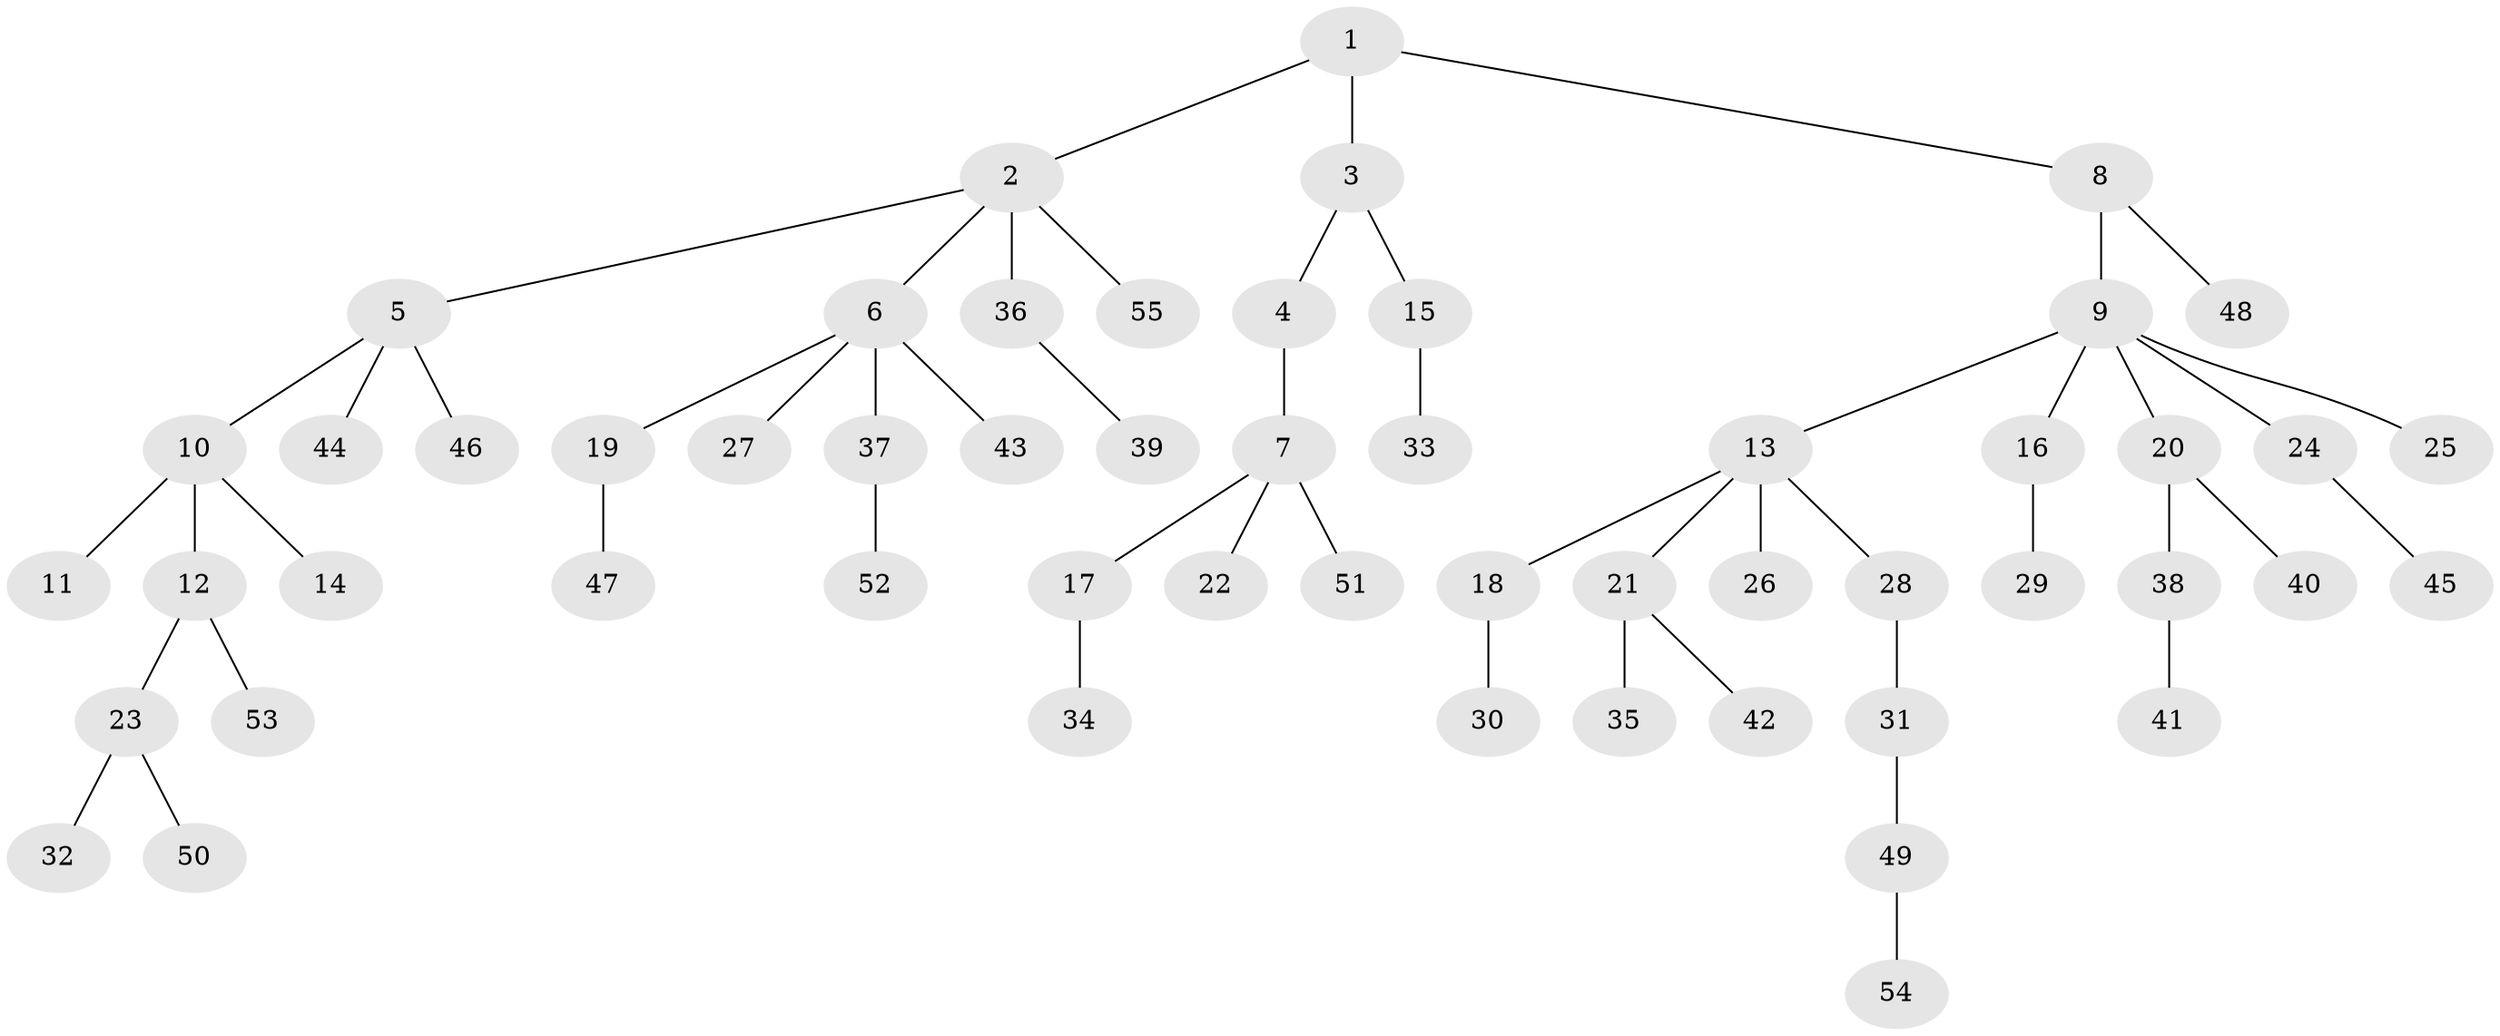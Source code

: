 // coarse degree distribution, {7: 0.02631578947368421, 3: 0.05263157894736842, 2: 0.15789473684210525, 6: 0.02631578947368421, 5: 0.07894736842105263, 4: 0.02631578947368421, 1: 0.631578947368421}
// Generated by graph-tools (version 1.1) at 2025/19/03/04/25 18:19:25]
// undirected, 55 vertices, 54 edges
graph export_dot {
graph [start="1"]
  node [color=gray90,style=filled];
  1;
  2;
  3;
  4;
  5;
  6;
  7;
  8;
  9;
  10;
  11;
  12;
  13;
  14;
  15;
  16;
  17;
  18;
  19;
  20;
  21;
  22;
  23;
  24;
  25;
  26;
  27;
  28;
  29;
  30;
  31;
  32;
  33;
  34;
  35;
  36;
  37;
  38;
  39;
  40;
  41;
  42;
  43;
  44;
  45;
  46;
  47;
  48;
  49;
  50;
  51;
  52;
  53;
  54;
  55;
  1 -- 2;
  1 -- 3;
  1 -- 8;
  2 -- 5;
  2 -- 6;
  2 -- 36;
  2 -- 55;
  3 -- 4;
  3 -- 15;
  4 -- 7;
  5 -- 10;
  5 -- 44;
  5 -- 46;
  6 -- 19;
  6 -- 27;
  6 -- 37;
  6 -- 43;
  7 -- 17;
  7 -- 22;
  7 -- 51;
  8 -- 9;
  8 -- 48;
  9 -- 13;
  9 -- 16;
  9 -- 20;
  9 -- 24;
  9 -- 25;
  10 -- 11;
  10 -- 12;
  10 -- 14;
  12 -- 23;
  12 -- 53;
  13 -- 18;
  13 -- 21;
  13 -- 26;
  13 -- 28;
  15 -- 33;
  16 -- 29;
  17 -- 34;
  18 -- 30;
  19 -- 47;
  20 -- 38;
  20 -- 40;
  21 -- 35;
  21 -- 42;
  23 -- 32;
  23 -- 50;
  24 -- 45;
  28 -- 31;
  31 -- 49;
  36 -- 39;
  37 -- 52;
  38 -- 41;
  49 -- 54;
}
